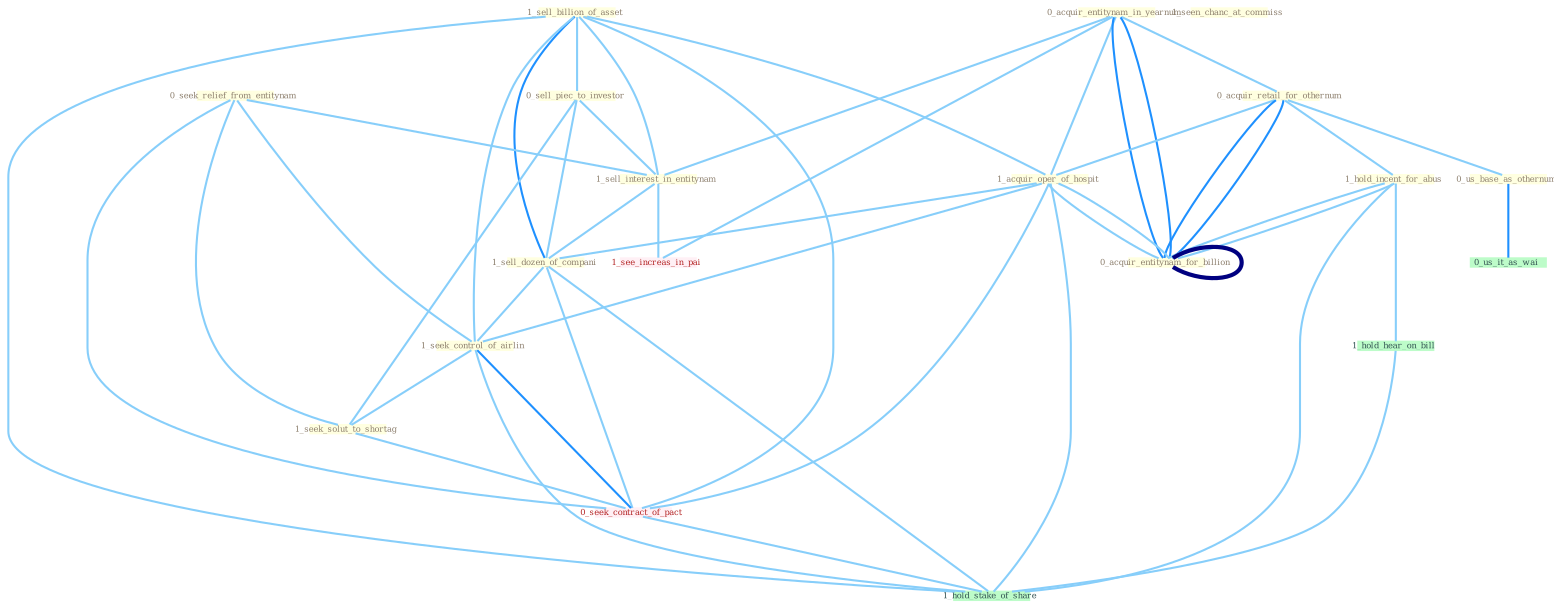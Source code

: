 Graph G{ 
    node
    [shape=polygon,style=filled,width=.5,height=.06,color="#BDFCC9",fixedsize=true,fontsize=4,
    fontcolor="#2f4f4f"];
    {node
    [color="#ffffe0", fontcolor="#8b7d6b"] "1_sell_billion_of_asset " "0_acquir_entitynam_in_yearnum " "0_seek_relief_from_entitynam " "0_acquir_retail_for_othernum " "0_sell_piec_to_investor " "1_acquir_oper_of_hospit " "1_hold_incent_for_abus " "1_seen_chanc_at_commiss " "1_sell_interest_in_entitynam " "0_acquir_entitynam_for_billion " "1_sell_dozen_of_compani " "1_seek_control_of_airlin " "0_us_base_as_othernum " "1_seek_solut_to_shortag "}
{node [color="#fff0f5", fontcolor="#b22222"] "0_seek_contract_of_pact " "1_see_increas_in_pai "}
edge [color="#B0E2FF"];

	"1_sell_billion_of_asset " -- "0_sell_piec_to_investor " [w="1", color="#87cefa" ];
	"1_sell_billion_of_asset " -- "1_acquir_oper_of_hospit " [w="1", color="#87cefa" ];
	"1_sell_billion_of_asset " -- "1_sell_interest_in_entitynam " [w="1", color="#87cefa" ];
	"1_sell_billion_of_asset " -- "1_sell_dozen_of_compani " [w="2", color="#1e90ff" , len=0.8];
	"1_sell_billion_of_asset " -- "1_seek_control_of_airlin " [w="1", color="#87cefa" ];
	"1_sell_billion_of_asset " -- "0_seek_contract_of_pact " [w="1", color="#87cefa" ];
	"1_sell_billion_of_asset " -- "1_hold_stake_of_share " [w="1", color="#87cefa" ];
	"0_acquir_entitynam_in_yearnum " -- "0_acquir_retail_for_othernum " [w="1", color="#87cefa" ];
	"0_acquir_entitynam_in_yearnum " -- "1_acquir_oper_of_hospit " [w="1", color="#87cefa" ];
	"0_acquir_entitynam_in_yearnum " -- "1_sell_interest_in_entitynam " [w="1", color="#87cefa" ];
	"0_acquir_entitynam_in_yearnum " -- "0_acquir_entitynam_for_billion " [w="2", color="#1e90ff" , len=0.8];
	"0_acquir_entitynam_in_yearnum " -- "0_acquir_entitynam_for_billion " [w="2", color="#1e90ff" , len=0.8];
	"0_acquir_entitynam_in_yearnum " -- "1_see_increas_in_pai " [w="1", color="#87cefa" ];
	"0_seek_relief_from_entitynam " -- "1_sell_interest_in_entitynam " [w="1", color="#87cefa" ];
	"0_seek_relief_from_entitynam " -- "1_seek_control_of_airlin " [w="1", color="#87cefa" ];
	"0_seek_relief_from_entitynam " -- "1_seek_solut_to_shortag " [w="1", color="#87cefa" ];
	"0_seek_relief_from_entitynam " -- "0_seek_contract_of_pact " [w="1", color="#87cefa" ];
	"0_acquir_retail_for_othernum " -- "1_acquir_oper_of_hospit " [w="1", color="#87cefa" ];
	"0_acquir_retail_for_othernum " -- "1_hold_incent_for_abus " [w="1", color="#87cefa" ];
	"0_acquir_retail_for_othernum " -- "0_acquir_entitynam_for_billion " [w="2", color="#1e90ff" , len=0.8];
	"0_acquir_retail_for_othernum " -- "0_us_base_as_othernum " [w="1", color="#87cefa" ];
	"0_acquir_retail_for_othernum " -- "0_acquir_entitynam_for_billion " [w="2", color="#1e90ff" , len=0.8];
	"0_sell_piec_to_investor " -- "1_sell_interest_in_entitynam " [w="1", color="#87cefa" ];
	"0_sell_piec_to_investor " -- "1_sell_dozen_of_compani " [w="1", color="#87cefa" ];
	"0_sell_piec_to_investor " -- "1_seek_solut_to_shortag " [w="1", color="#87cefa" ];
	"1_acquir_oper_of_hospit " -- "0_acquir_entitynam_for_billion " [w="1", color="#87cefa" ];
	"1_acquir_oper_of_hospit " -- "1_sell_dozen_of_compani " [w="1", color="#87cefa" ];
	"1_acquir_oper_of_hospit " -- "1_seek_control_of_airlin " [w="1", color="#87cefa" ];
	"1_acquir_oper_of_hospit " -- "0_seek_contract_of_pact " [w="1", color="#87cefa" ];
	"1_acquir_oper_of_hospit " -- "0_acquir_entitynam_for_billion " [w="1", color="#87cefa" ];
	"1_acquir_oper_of_hospit " -- "1_hold_stake_of_share " [w="1", color="#87cefa" ];
	"1_hold_incent_for_abus " -- "0_acquir_entitynam_for_billion " [w="1", color="#87cefa" ];
	"1_hold_incent_for_abus " -- "0_acquir_entitynam_for_billion " [w="1", color="#87cefa" ];
	"1_hold_incent_for_abus " -- "1_hold_hear_on_bill " [w="1", color="#87cefa" ];
	"1_hold_incent_for_abus " -- "1_hold_stake_of_share " [w="1", color="#87cefa" ];
	"1_sell_interest_in_entitynam " -- "1_sell_dozen_of_compani " [w="1", color="#87cefa" ];
	"1_sell_interest_in_entitynam " -- "1_see_increas_in_pai " [w="1", color="#87cefa" ];
	"0_acquir_entitynam_for_billion " -- "0_acquir_entitynam_for_billion " [w="4", style=bold, color="#000080", len=0.4];
	"1_sell_dozen_of_compani " -- "1_seek_control_of_airlin " [w="1", color="#87cefa" ];
	"1_sell_dozen_of_compani " -- "0_seek_contract_of_pact " [w="1", color="#87cefa" ];
	"1_sell_dozen_of_compani " -- "1_hold_stake_of_share " [w="1", color="#87cefa" ];
	"1_seek_control_of_airlin " -- "1_seek_solut_to_shortag " [w="1", color="#87cefa" ];
	"1_seek_control_of_airlin " -- "0_seek_contract_of_pact " [w="2", color="#1e90ff" , len=0.8];
	"1_seek_control_of_airlin " -- "1_hold_stake_of_share " [w="1", color="#87cefa" ];
	"0_us_base_as_othernum " -- "0_us_it_as_wai " [w="2", color="#1e90ff" , len=0.8];
	"1_seek_solut_to_shortag " -- "0_seek_contract_of_pact " [w="1", color="#87cefa" ];
	"0_seek_contract_of_pact " -- "1_hold_stake_of_share " [w="1", color="#87cefa" ];
	"1_hold_hear_on_bill " -- "1_hold_stake_of_share " [w="1", color="#87cefa" ];
}